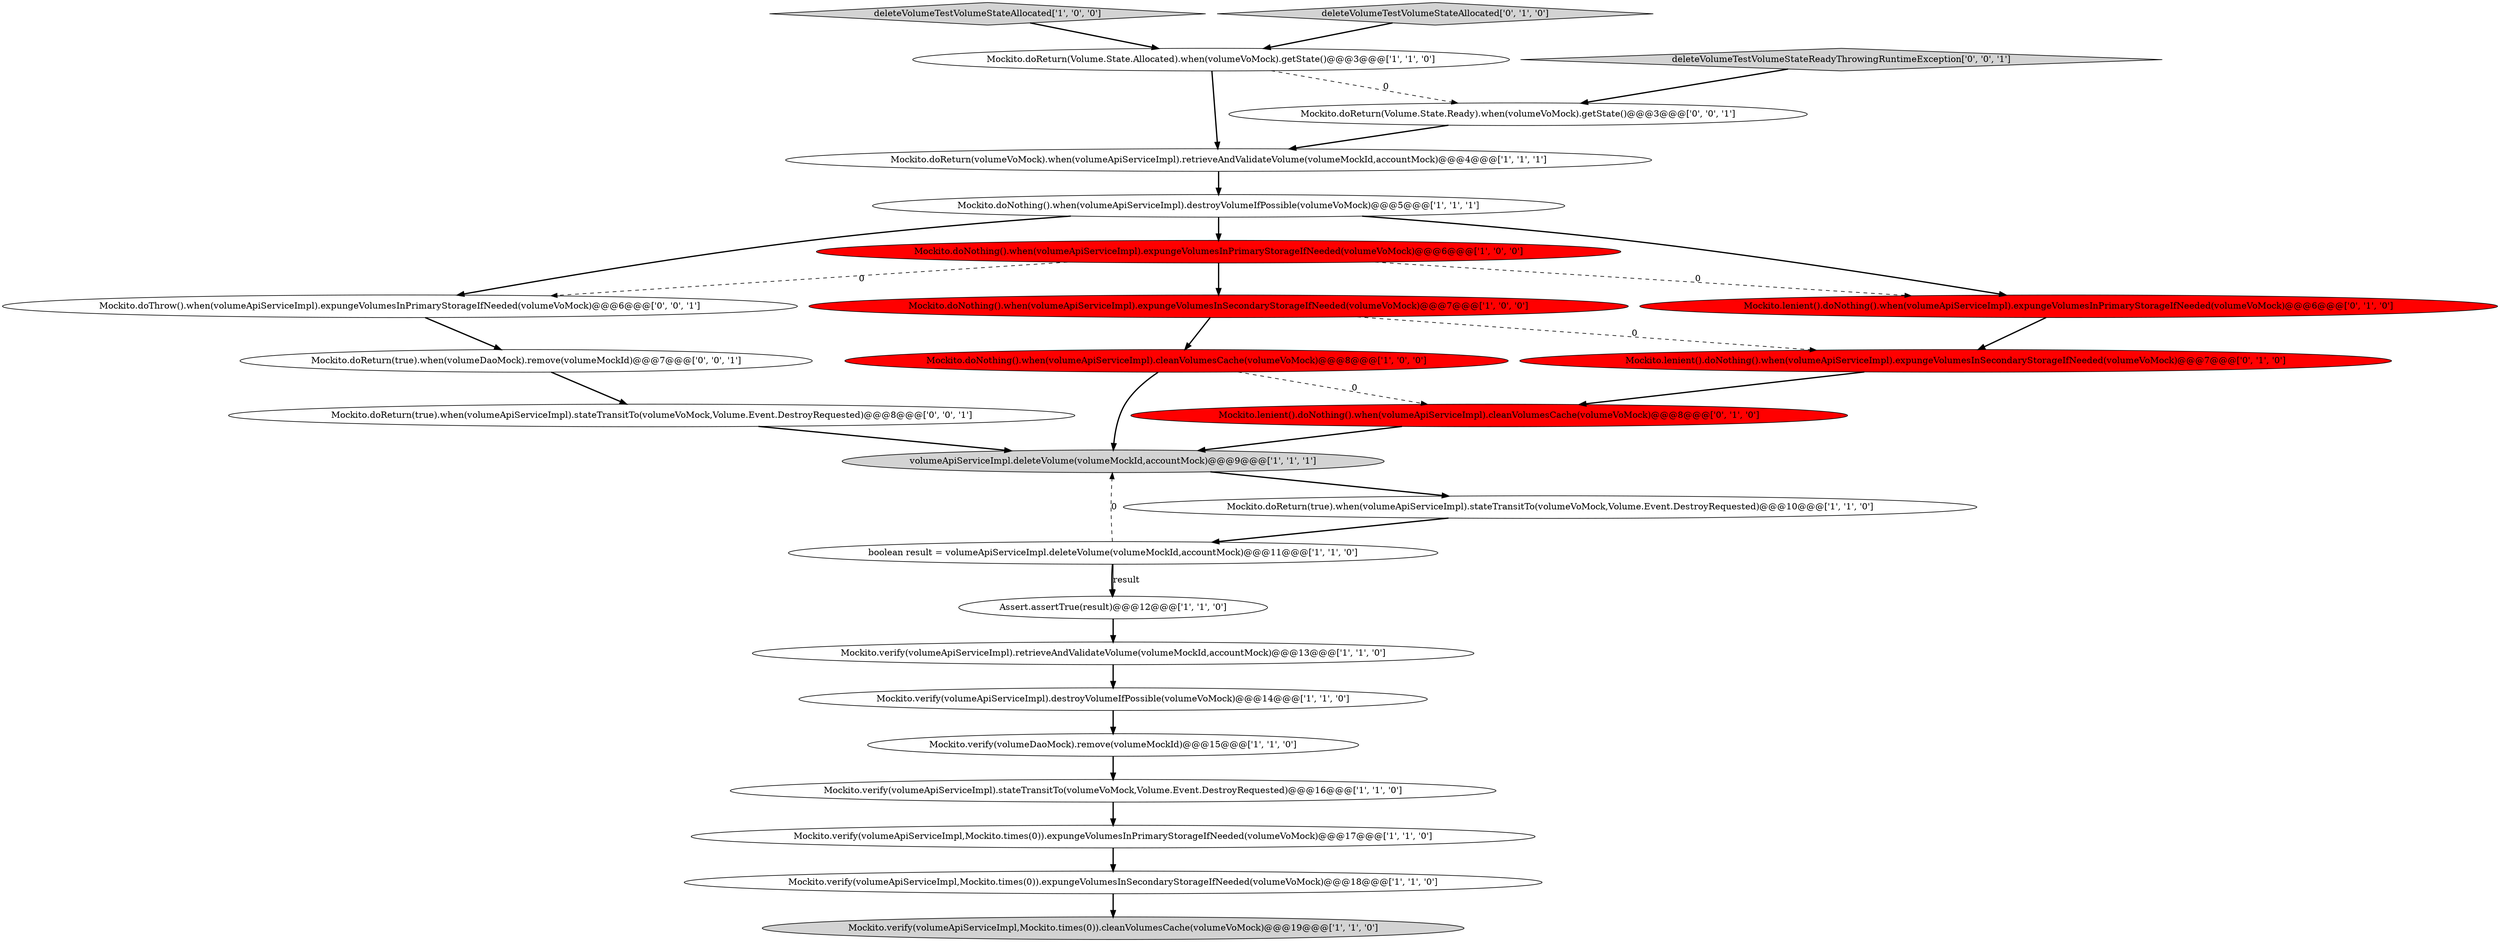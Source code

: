 digraph {
23 [style = filled, label = "Mockito.doThrow().when(volumeApiServiceImpl).expungeVolumesInPrimaryStorageIfNeeded(volumeVoMock)@@@6@@@['0', '0', '1']", fillcolor = white, shape = ellipse image = "AAA0AAABBB3BBB"];
4 [style = filled, label = "Mockito.doReturn(volumeVoMock).when(volumeApiServiceImpl).retrieveAndValidateVolume(volumeMockId,accountMock)@@@4@@@['1', '1', '1']", fillcolor = white, shape = ellipse image = "AAA0AAABBB1BBB"];
13 [style = filled, label = "Mockito.verify(volumeApiServiceImpl,Mockito.times(0)).expungeVolumesInPrimaryStorageIfNeeded(volumeVoMock)@@@17@@@['1', '1', '0']", fillcolor = white, shape = ellipse image = "AAA0AAABBB1BBB"];
20 [style = filled, label = "Mockito.lenient().doNothing().when(volumeApiServiceImpl).expungeVolumesInSecondaryStorageIfNeeded(volumeVoMock)@@@7@@@['0', '1', '0']", fillcolor = red, shape = ellipse image = "AAA1AAABBB2BBB"];
26 [style = filled, label = "Mockito.doReturn(Volume.State.Ready).when(volumeVoMock).getState()@@@3@@@['0', '0', '1']", fillcolor = white, shape = ellipse image = "AAA0AAABBB3BBB"];
11 [style = filled, label = "Mockito.verify(volumeApiServiceImpl).stateTransitTo(volumeVoMock,Volume.Event.DestroyRequested)@@@16@@@['1', '1', '0']", fillcolor = white, shape = ellipse image = "AAA0AAABBB1BBB"];
15 [style = filled, label = "deleteVolumeTestVolumeStateAllocated['1', '0', '0']", fillcolor = lightgray, shape = diamond image = "AAA0AAABBB1BBB"];
8 [style = filled, label = "Mockito.verify(volumeDaoMock).remove(volumeMockId)@@@15@@@['1', '1', '0']", fillcolor = white, shape = ellipse image = "AAA0AAABBB1BBB"];
12 [style = filled, label = "Mockito.verify(volumeApiServiceImpl).destroyVolumeIfPossible(volumeVoMock)@@@14@@@['1', '1', '0']", fillcolor = white, shape = ellipse image = "AAA0AAABBB1BBB"];
3 [style = filled, label = "Assert.assertTrue(result)@@@12@@@['1', '1', '0']", fillcolor = white, shape = ellipse image = "AAA0AAABBB1BBB"];
2 [style = filled, label = "Mockito.doNothing().when(volumeApiServiceImpl).destroyVolumeIfPossible(volumeVoMock)@@@5@@@['1', '1', '1']", fillcolor = white, shape = ellipse image = "AAA0AAABBB1BBB"];
16 [style = filled, label = "Mockito.doReturn(Volume.State.Allocated).when(volumeVoMock).getState()@@@3@@@['1', '1', '0']", fillcolor = white, shape = ellipse image = "AAA0AAABBB1BBB"];
22 [style = filled, label = "Mockito.doReturn(true).when(volumeDaoMock).remove(volumeMockId)@@@7@@@['0', '0', '1']", fillcolor = white, shape = ellipse image = "AAA0AAABBB3BBB"];
0 [style = filled, label = "Mockito.doNothing().when(volumeApiServiceImpl).expungeVolumesInPrimaryStorageIfNeeded(volumeVoMock)@@@6@@@['1', '0', '0']", fillcolor = red, shape = ellipse image = "AAA1AAABBB1BBB"];
1 [style = filled, label = "Mockito.doNothing().when(volumeApiServiceImpl).cleanVolumesCache(volumeVoMock)@@@8@@@['1', '0', '0']", fillcolor = red, shape = ellipse image = "AAA1AAABBB1BBB"];
14 [style = filled, label = "Mockito.verify(volumeApiServiceImpl).retrieveAndValidateVolume(volumeMockId,accountMock)@@@13@@@['1', '1', '0']", fillcolor = white, shape = ellipse image = "AAA0AAABBB1BBB"];
21 [style = filled, label = "deleteVolumeTestVolumeStateAllocated['0', '1', '0']", fillcolor = lightgray, shape = diamond image = "AAA0AAABBB2BBB"];
17 [style = filled, label = "Mockito.doReturn(true).when(volumeApiServiceImpl).stateTransitTo(volumeVoMock,Volume.Event.DestroyRequested)@@@10@@@['1', '1', '0']", fillcolor = white, shape = ellipse image = "AAA0AAABBB1BBB"];
9 [style = filled, label = "Mockito.verify(volumeApiServiceImpl,Mockito.times(0)).cleanVolumesCache(volumeVoMock)@@@19@@@['1', '1', '0']", fillcolor = lightgray, shape = ellipse image = "AAA0AAABBB1BBB"];
18 [style = filled, label = "Mockito.lenient().doNothing().when(volumeApiServiceImpl).expungeVolumesInPrimaryStorageIfNeeded(volumeVoMock)@@@6@@@['0', '1', '0']", fillcolor = red, shape = ellipse image = "AAA1AAABBB2BBB"];
7 [style = filled, label = "Mockito.verify(volumeApiServiceImpl,Mockito.times(0)).expungeVolumesInSecondaryStorageIfNeeded(volumeVoMock)@@@18@@@['1', '1', '0']", fillcolor = white, shape = ellipse image = "AAA0AAABBB1BBB"];
6 [style = filled, label = "boolean result = volumeApiServiceImpl.deleteVolume(volumeMockId,accountMock)@@@11@@@['1', '1', '0']", fillcolor = white, shape = ellipse image = "AAA0AAABBB1BBB"];
25 [style = filled, label = "deleteVolumeTestVolumeStateReadyThrowingRuntimeException['0', '0', '1']", fillcolor = lightgray, shape = diamond image = "AAA0AAABBB3BBB"];
10 [style = filled, label = "Mockito.doNothing().when(volumeApiServiceImpl).expungeVolumesInSecondaryStorageIfNeeded(volumeVoMock)@@@7@@@['1', '0', '0']", fillcolor = red, shape = ellipse image = "AAA1AAABBB1BBB"];
24 [style = filled, label = "Mockito.doReturn(true).when(volumeApiServiceImpl).stateTransitTo(volumeVoMock,Volume.Event.DestroyRequested)@@@8@@@['0', '0', '1']", fillcolor = white, shape = ellipse image = "AAA0AAABBB3BBB"];
5 [style = filled, label = "volumeApiServiceImpl.deleteVolume(volumeMockId,accountMock)@@@9@@@['1', '1', '1']", fillcolor = lightgray, shape = ellipse image = "AAA0AAABBB1BBB"];
19 [style = filled, label = "Mockito.lenient().doNothing().when(volumeApiServiceImpl).cleanVolumesCache(volumeVoMock)@@@8@@@['0', '1', '0']", fillcolor = red, shape = ellipse image = "AAA1AAABBB2BBB"];
1->5 [style = bold, label=""];
6->3 [style = bold, label=""];
17->6 [style = bold, label=""];
0->23 [style = dashed, label="0"];
3->14 [style = bold, label=""];
1->19 [style = dashed, label="0"];
2->18 [style = bold, label=""];
4->2 [style = bold, label=""];
15->16 [style = bold, label=""];
5->17 [style = bold, label=""];
26->4 [style = bold, label=""];
24->5 [style = bold, label=""];
7->9 [style = bold, label=""];
19->5 [style = bold, label=""];
2->23 [style = bold, label=""];
16->26 [style = dashed, label="0"];
18->20 [style = bold, label=""];
0->10 [style = bold, label=""];
2->0 [style = bold, label=""];
23->22 [style = bold, label=""];
12->8 [style = bold, label=""];
13->7 [style = bold, label=""];
14->12 [style = bold, label=""];
11->13 [style = bold, label=""];
25->26 [style = bold, label=""];
6->5 [style = dashed, label="0"];
21->16 [style = bold, label=""];
0->18 [style = dashed, label="0"];
10->20 [style = dashed, label="0"];
22->24 [style = bold, label=""];
6->3 [style = solid, label="result"];
16->4 [style = bold, label=""];
20->19 [style = bold, label=""];
10->1 [style = bold, label=""];
8->11 [style = bold, label=""];
}
